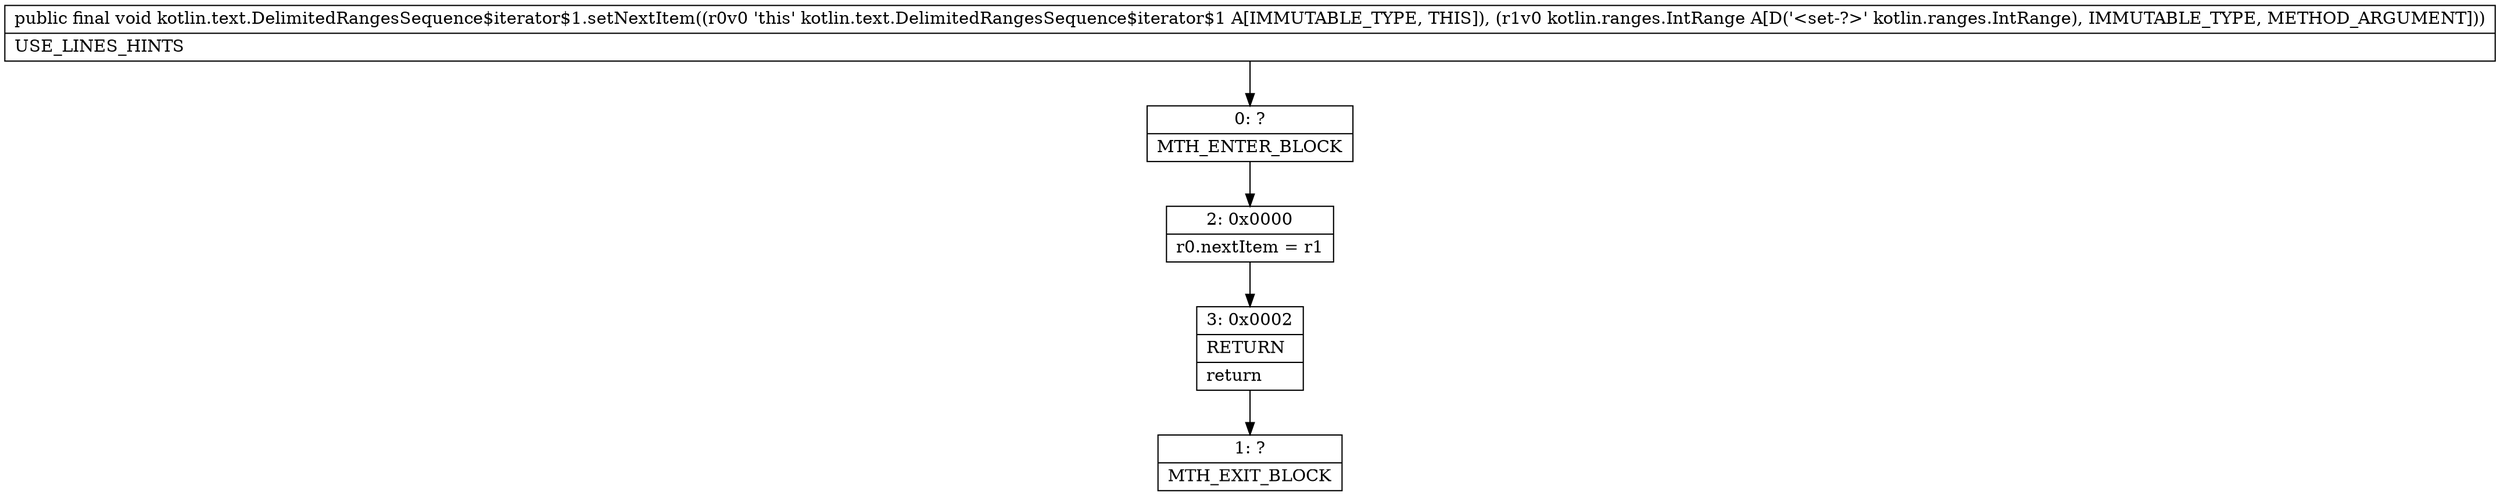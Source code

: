 digraph "CFG forkotlin.text.DelimitedRangesSequence$iterator$1.setNextItem(Lkotlin\/ranges\/IntRange;)V" {
Node_0 [shape=record,label="{0\:\ ?|MTH_ENTER_BLOCK\l}"];
Node_2 [shape=record,label="{2\:\ 0x0000|r0.nextItem = r1\l}"];
Node_3 [shape=record,label="{3\:\ 0x0002|RETURN\l|return\l}"];
Node_1 [shape=record,label="{1\:\ ?|MTH_EXIT_BLOCK\l}"];
MethodNode[shape=record,label="{public final void kotlin.text.DelimitedRangesSequence$iterator$1.setNextItem((r0v0 'this' kotlin.text.DelimitedRangesSequence$iterator$1 A[IMMUTABLE_TYPE, THIS]), (r1v0 kotlin.ranges.IntRange A[D('\<set\-?\>' kotlin.ranges.IntRange), IMMUTABLE_TYPE, METHOD_ARGUMENT]))  | USE_LINES_HINTS\l}"];
MethodNode -> Node_0;Node_0 -> Node_2;
Node_2 -> Node_3;
Node_3 -> Node_1;
}

